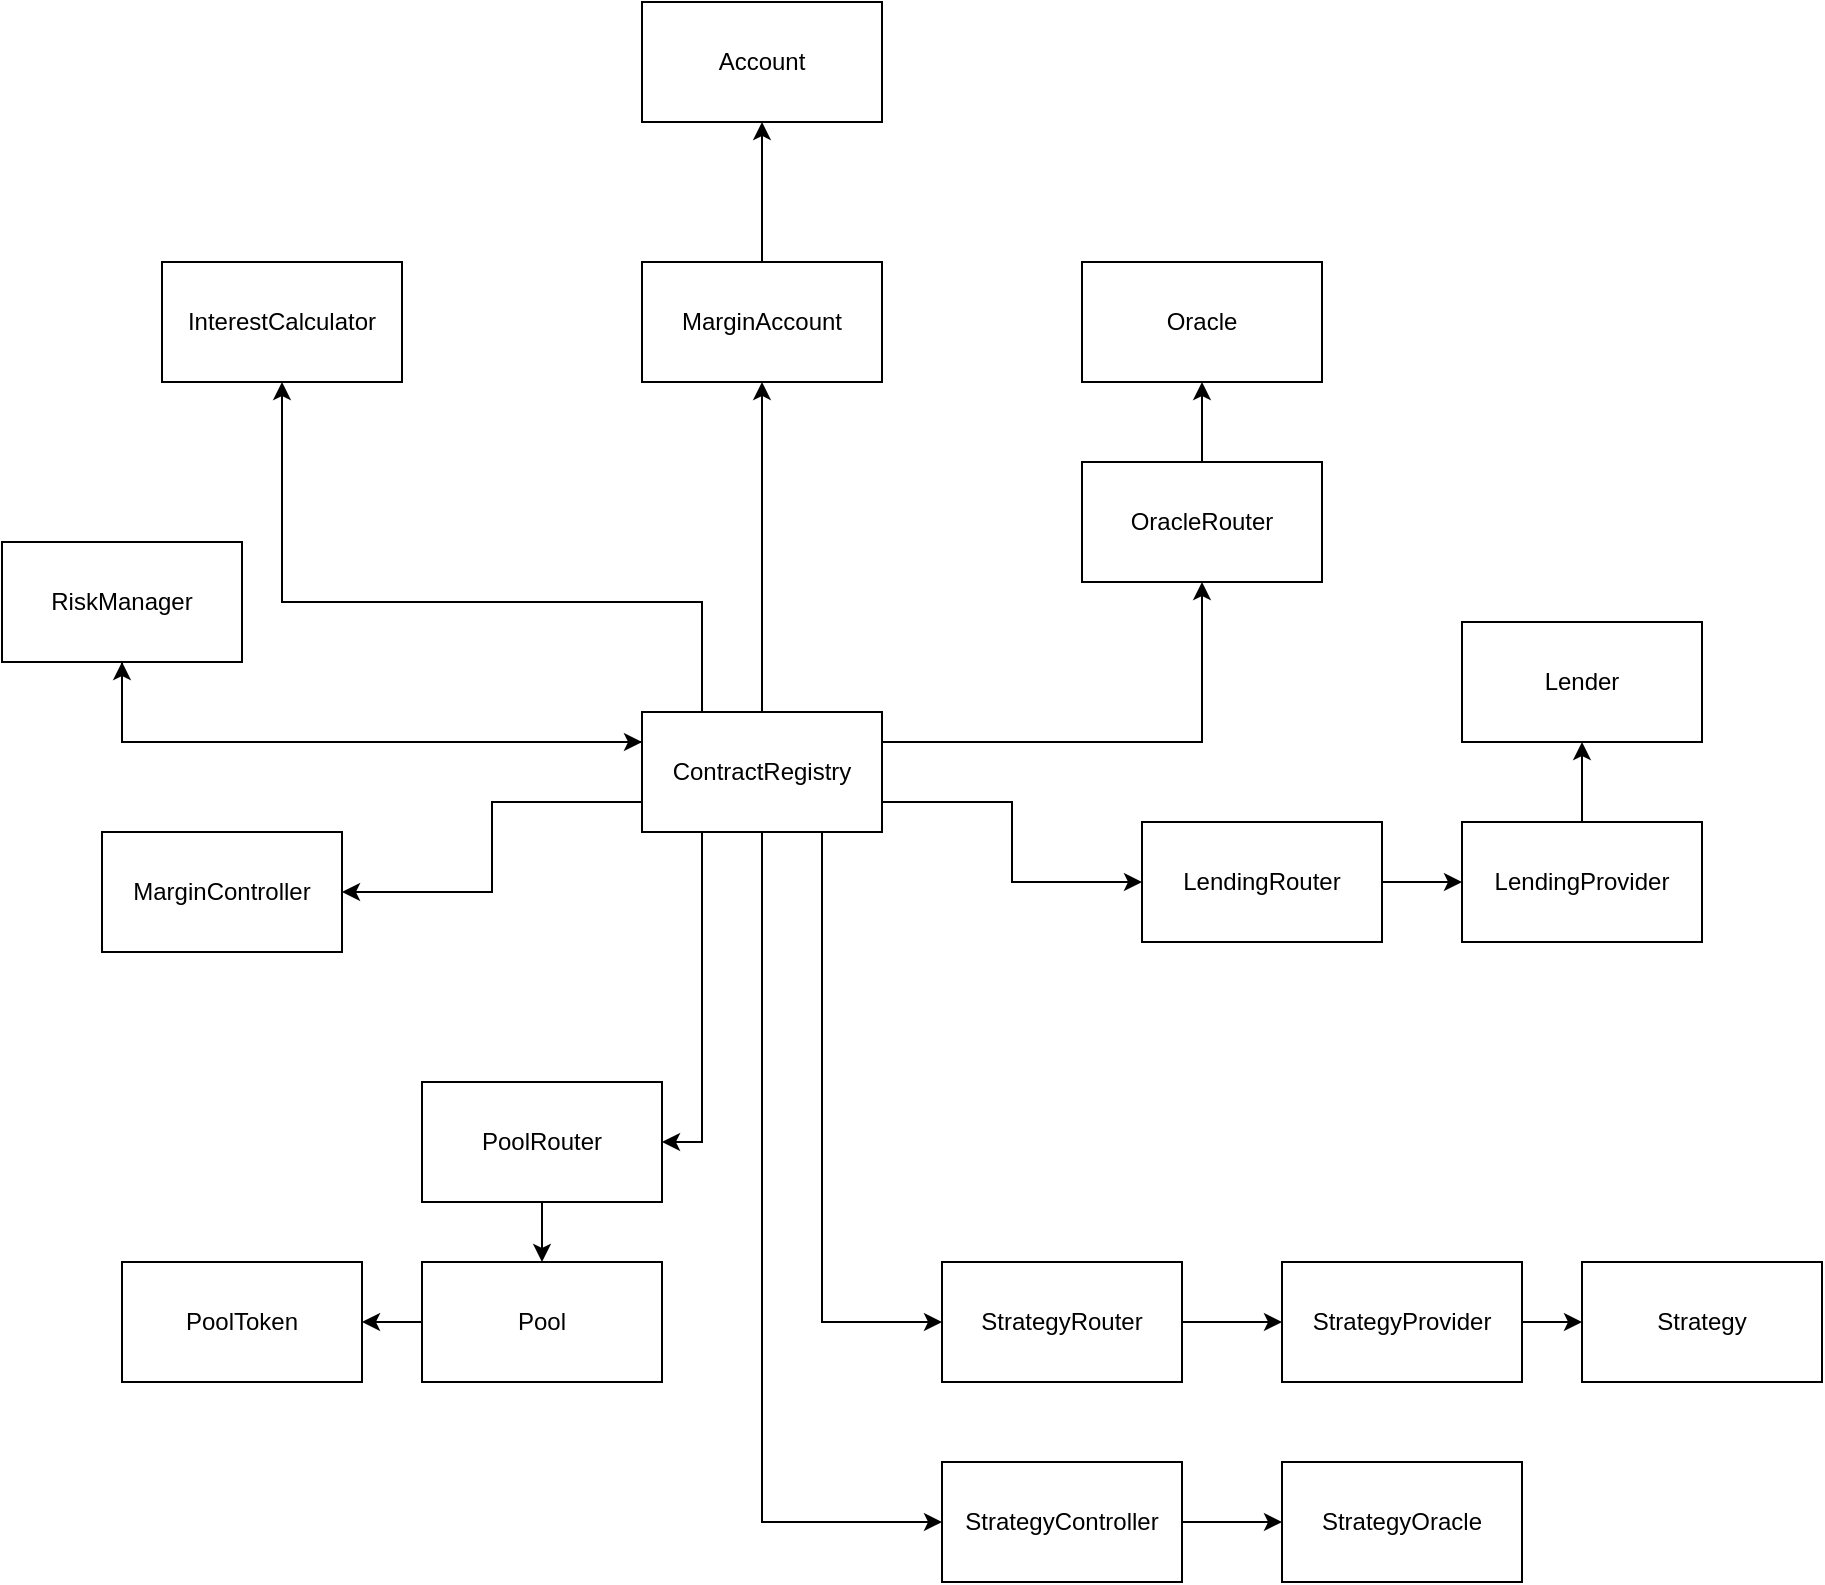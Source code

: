 <mxfile version="17.4.0" type="device"><diagram name="Page-1" id="52a04d89-c75d-2922-d76d-85b35f80e030"><mxGraphModel dx="1673" dy="941" grid="1" gridSize="10" guides="1" tooltips="1" connect="1" arrows="1" fold="1" page="1" pageScale="1" pageWidth="1100" pageHeight="850" background="none" math="0" shadow="0"><root><mxCell id="0"/><mxCell id="1" parent="0"/><mxCell id="1fdf3b25b50cf41e-42" style="edgeStyle=none;html=1;labelBackgroundColor=none;startFill=0;startSize=8;endFill=1;endSize=8;fontFamily=Verdana;fontSize=12;" parent="1" edge="1"><mxGeometry relative="1" as="geometry"><mxPoint x="120" y="440" as="sourcePoint"/></mxGeometry></mxCell><mxCell id="QQnbMLpZ93MSJPsR9M9I-1" value="Lender" style="rounded=0;whiteSpace=wrap;html=1;" parent="1" vertex="1"><mxGeometry x="900" y="350" width="120" height="60" as="geometry"/></mxCell><mxCell id="YldHDxRCTtaJmYDm-NVi-25" style="edgeStyle=orthogonalEdgeStyle;rounded=0;orthogonalLoop=1;jettySize=auto;html=1;entryX=0.5;entryY=1;entryDx=0;entryDy=0;" edge="1" parent="1" source="QQnbMLpZ93MSJPsR9M9I-2" target="QQnbMLpZ93MSJPsR9M9I-1"><mxGeometry relative="1" as="geometry"/></mxCell><mxCell id="QQnbMLpZ93MSJPsR9M9I-2" value="LendingProvider" style="rounded=0;whiteSpace=wrap;html=1;" parent="1" vertex="1"><mxGeometry x="900" y="450" width="120" height="60" as="geometry"/></mxCell><mxCell id="YldHDxRCTtaJmYDm-NVi-24" style="edgeStyle=orthogonalEdgeStyle;rounded=0;orthogonalLoop=1;jettySize=auto;html=1;entryX=0;entryY=0.5;entryDx=0;entryDy=0;" edge="1" parent="1" source="QQnbMLpZ93MSJPsR9M9I-3" target="QQnbMLpZ93MSJPsR9M9I-2"><mxGeometry relative="1" as="geometry"/></mxCell><mxCell id="QQnbMLpZ93MSJPsR9M9I-3" value="LendingRouter" style="rounded=0;whiteSpace=wrap;html=1;" parent="1" vertex="1"><mxGeometry x="740" y="450" width="120" height="60" as="geometry"/></mxCell><mxCell id="QQnbMLpZ93MSJPsR9M9I-8" value="InterestCalculator" style="rounded=0;whiteSpace=wrap;html=1;" parent="1" vertex="1"><mxGeometry x="250" y="170" width="120" height="60" as="geometry"/></mxCell><mxCell id="YldHDxRCTtaJmYDm-NVi-19" style="edgeStyle=orthogonalEdgeStyle;rounded=0;orthogonalLoop=1;jettySize=auto;html=1;entryX=0;entryY=0.25;entryDx=0;entryDy=0;" edge="1" parent="1" source="QQnbMLpZ93MSJPsR9M9I-9" target="QQnbMLpZ93MSJPsR9M9I-32"><mxGeometry relative="1" as="geometry"><Array as="points"><mxPoint x="230" y="410"/></Array></mxGeometry></mxCell><mxCell id="QQnbMLpZ93MSJPsR9M9I-9" value="RiskManager" style="rounded=0;whiteSpace=wrap;html=1;" parent="1" vertex="1"><mxGeometry x="170" y="310" width="120" height="60" as="geometry"/></mxCell><mxCell id="QQnbMLpZ93MSJPsR9M9I-11" value="MarginController" style="rounded=0;whiteSpace=wrap;html=1;" parent="1" vertex="1"><mxGeometry x="220" y="455" width="120" height="60" as="geometry"/></mxCell><mxCell id="YldHDxRCTtaJmYDm-NVi-22" style="edgeStyle=orthogonalEdgeStyle;rounded=0;orthogonalLoop=1;jettySize=auto;html=1;" edge="1" parent="1" source="QQnbMLpZ93MSJPsR9M9I-13" target="YldHDxRCTtaJmYDm-NVi-1"><mxGeometry relative="1" as="geometry"/></mxCell><mxCell id="QQnbMLpZ93MSJPsR9M9I-13" value="OracleRouter" style="rounded=0;whiteSpace=wrap;html=1;" parent="1" vertex="1"><mxGeometry x="710" y="270" width="120" height="60" as="geometry"/></mxCell><mxCell id="YldHDxRCTtaJmYDm-NVi-7" style="edgeStyle=orthogonalEdgeStyle;rounded=0;orthogonalLoop=1;jettySize=auto;html=1;" edge="1" parent="1" source="QQnbMLpZ93MSJPsR9M9I-15" target="QQnbMLpZ93MSJPsR9M9I-16"><mxGeometry relative="1" as="geometry"/></mxCell><mxCell id="QQnbMLpZ93MSJPsR9M9I-15" value="PoolRouter" style="rounded=0;whiteSpace=wrap;html=1;" parent="1" vertex="1"><mxGeometry x="380" y="580" width="120" height="60" as="geometry"/></mxCell><mxCell id="YldHDxRCTtaJmYDm-NVi-9" style="edgeStyle=orthogonalEdgeStyle;rounded=0;orthogonalLoop=1;jettySize=auto;html=1;entryX=1;entryY=0.5;entryDx=0;entryDy=0;" edge="1" parent="1" source="QQnbMLpZ93MSJPsR9M9I-16" target="YldHDxRCTtaJmYDm-NVi-3"><mxGeometry relative="1" as="geometry"/></mxCell><mxCell id="QQnbMLpZ93MSJPsR9M9I-16" value="Pool" style="rounded=0;whiteSpace=wrap;html=1;" parent="1" vertex="1"><mxGeometry x="380" y="670" width="120" height="60" as="geometry"/></mxCell><mxCell id="YldHDxRCTtaJmYDm-NVi-13" style="edgeStyle=orthogonalEdgeStyle;rounded=0;orthogonalLoop=1;jettySize=auto;html=1;entryX=0;entryY=0.5;entryDx=0;entryDy=0;" edge="1" parent="1" source="QQnbMLpZ93MSJPsR9M9I-17" target="QQnbMLpZ93MSJPsR9M9I-18"><mxGeometry relative="1" as="geometry"/></mxCell><mxCell id="QQnbMLpZ93MSJPsR9M9I-17" value="StrategyProvider" style="rounded=0;whiteSpace=wrap;html=1;" parent="1" vertex="1"><mxGeometry x="810" y="670" width="120" height="60" as="geometry"/></mxCell><mxCell id="QQnbMLpZ93MSJPsR9M9I-18" value="Strategy" style="rounded=0;whiteSpace=wrap;html=1;" parent="1" vertex="1"><mxGeometry x="960" y="670" width="120" height="60" as="geometry"/></mxCell><mxCell id="QQnbMLpZ93MSJPsR9M9I-19" value="StrategyOracle" style="rounded=0;whiteSpace=wrap;html=1;" parent="1" vertex="1"><mxGeometry x="810" y="770" width="120" height="60" as="geometry"/></mxCell><mxCell id="YldHDxRCTtaJmYDm-NVi-21" style="edgeStyle=orthogonalEdgeStyle;rounded=0;orthogonalLoop=1;jettySize=auto;html=1;entryX=0.5;entryY=1;entryDx=0;entryDy=0;" edge="1" parent="1" source="QQnbMLpZ93MSJPsR9M9I-20" target="YldHDxRCTtaJmYDm-NVi-20"><mxGeometry relative="1" as="geometry"/></mxCell><mxCell id="QQnbMLpZ93MSJPsR9M9I-20" value="MarginAccount" style="rounded=0;whiteSpace=wrap;html=1;" parent="1" vertex="1"><mxGeometry x="490" y="170" width="120" height="60" as="geometry"/></mxCell><mxCell id="YldHDxRCTtaJmYDm-NVi-18" style="edgeStyle=orthogonalEdgeStyle;rounded=0;orthogonalLoop=1;jettySize=auto;html=1;entryX=0.5;entryY=1;entryDx=0;entryDy=0;exitX=0;exitY=0.25;exitDx=0;exitDy=0;" edge="1" parent="1" source="QQnbMLpZ93MSJPsR9M9I-32" target="QQnbMLpZ93MSJPsR9M9I-9"><mxGeometry relative="1" as="geometry"/></mxCell><mxCell id="YldHDxRCTtaJmYDm-NVi-26" style="edgeStyle=orthogonalEdgeStyle;rounded=0;orthogonalLoop=1;jettySize=auto;html=1;entryX=0.5;entryY=1;entryDx=0;entryDy=0;exitX=1;exitY=0.25;exitDx=0;exitDy=0;" edge="1" parent="1" source="QQnbMLpZ93MSJPsR9M9I-32" target="QQnbMLpZ93MSJPsR9M9I-13"><mxGeometry relative="1" as="geometry"/></mxCell><mxCell id="YldHDxRCTtaJmYDm-NVi-27" style="edgeStyle=orthogonalEdgeStyle;rounded=0;orthogonalLoop=1;jettySize=auto;html=1;entryX=0.5;entryY=1;entryDx=0;entryDy=0;" edge="1" parent="1" source="QQnbMLpZ93MSJPsR9M9I-32" target="QQnbMLpZ93MSJPsR9M9I-20"><mxGeometry relative="1" as="geometry"/></mxCell><mxCell id="YldHDxRCTtaJmYDm-NVi-28" style="edgeStyle=orthogonalEdgeStyle;rounded=0;orthogonalLoop=1;jettySize=auto;html=1;exitX=0.25;exitY=0;exitDx=0;exitDy=0;entryX=0.5;entryY=1;entryDx=0;entryDy=0;" edge="1" parent="1" source="QQnbMLpZ93MSJPsR9M9I-32" target="QQnbMLpZ93MSJPsR9M9I-8"><mxGeometry relative="1" as="geometry"><Array as="points"><mxPoint x="520" y="340"/><mxPoint x="310" y="340"/></Array></mxGeometry></mxCell><mxCell id="YldHDxRCTtaJmYDm-NVi-30" style="edgeStyle=orthogonalEdgeStyle;rounded=0;orthogonalLoop=1;jettySize=auto;html=1;exitX=1;exitY=0.75;exitDx=0;exitDy=0;entryX=0;entryY=0.5;entryDx=0;entryDy=0;" edge="1" parent="1" source="QQnbMLpZ93MSJPsR9M9I-32" target="QQnbMLpZ93MSJPsR9M9I-3"><mxGeometry relative="1" as="geometry"/></mxCell><mxCell id="YldHDxRCTtaJmYDm-NVi-31" style="edgeStyle=orthogonalEdgeStyle;rounded=0;orthogonalLoop=1;jettySize=auto;html=1;exitX=0;exitY=0.75;exitDx=0;exitDy=0;entryX=1;entryY=0.5;entryDx=0;entryDy=0;" edge="1" parent="1" source="QQnbMLpZ93MSJPsR9M9I-32" target="QQnbMLpZ93MSJPsR9M9I-11"><mxGeometry relative="1" as="geometry"/></mxCell><mxCell id="YldHDxRCTtaJmYDm-NVi-33" style="edgeStyle=orthogonalEdgeStyle;rounded=0;orthogonalLoop=1;jettySize=auto;html=1;exitX=0.25;exitY=1;exitDx=0;exitDy=0;entryX=1;entryY=0.5;entryDx=0;entryDy=0;" edge="1" parent="1" source="QQnbMLpZ93MSJPsR9M9I-32" target="QQnbMLpZ93MSJPsR9M9I-15"><mxGeometry relative="1" as="geometry"/></mxCell><mxCell id="YldHDxRCTtaJmYDm-NVi-34" style="edgeStyle=orthogonalEdgeStyle;rounded=0;orthogonalLoop=1;jettySize=auto;html=1;exitX=0.5;exitY=1;exitDx=0;exitDy=0;entryX=0;entryY=0.5;entryDx=0;entryDy=0;" edge="1" parent="1" source="QQnbMLpZ93MSJPsR9M9I-32" target="YldHDxRCTtaJmYDm-NVi-15"><mxGeometry relative="1" as="geometry"/></mxCell><mxCell id="YldHDxRCTtaJmYDm-NVi-36" style="edgeStyle=orthogonalEdgeStyle;rounded=0;orthogonalLoop=1;jettySize=auto;html=1;exitX=0.75;exitY=1;exitDx=0;exitDy=0;entryX=0;entryY=0.5;entryDx=0;entryDy=0;" edge="1" parent="1" source="QQnbMLpZ93MSJPsR9M9I-32" target="YldHDxRCTtaJmYDm-NVi-6"><mxGeometry relative="1" as="geometry"/></mxCell><mxCell id="QQnbMLpZ93MSJPsR9M9I-32" value="ContractRegistry" style="rounded=0;whiteSpace=wrap;html=1;" parent="1" vertex="1"><mxGeometry x="490" y="395" width="120" height="60" as="geometry"/></mxCell><mxCell id="YldHDxRCTtaJmYDm-NVi-1" value="Oracle" style="rounded=0;whiteSpace=wrap;html=1;" vertex="1" parent="1"><mxGeometry x="710" y="170" width="120" height="60" as="geometry"/></mxCell><mxCell id="YldHDxRCTtaJmYDm-NVi-3" value="PoolToken" style="rounded=0;whiteSpace=wrap;html=1;" vertex="1" parent="1"><mxGeometry x="230" y="670" width="120" height="60" as="geometry"/></mxCell><mxCell id="YldHDxRCTtaJmYDm-NVi-12" style="edgeStyle=orthogonalEdgeStyle;rounded=0;orthogonalLoop=1;jettySize=auto;html=1;" edge="1" parent="1" source="YldHDxRCTtaJmYDm-NVi-6" target="QQnbMLpZ93MSJPsR9M9I-17"><mxGeometry relative="1" as="geometry"/></mxCell><mxCell id="YldHDxRCTtaJmYDm-NVi-6" value="StrategyRouter" style="rounded=0;whiteSpace=wrap;html=1;" vertex="1" parent="1"><mxGeometry x="640" y="670" width="120" height="60" as="geometry"/></mxCell><mxCell id="YldHDxRCTtaJmYDm-NVi-17" style="edgeStyle=orthogonalEdgeStyle;rounded=0;orthogonalLoop=1;jettySize=auto;html=1;" edge="1" parent="1" source="YldHDxRCTtaJmYDm-NVi-15" target="QQnbMLpZ93MSJPsR9M9I-19"><mxGeometry relative="1" as="geometry"/></mxCell><mxCell id="YldHDxRCTtaJmYDm-NVi-15" value="StrategyController" style="rounded=0;whiteSpace=wrap;html=1;" vertex="1" parent="1"><mxGeometry x="640" y="770" width="120" height="60" as="geometry"/></mxCell><mxCell id="YldHDxRCTtaJmYDm-NVi-20" value="Account" style="rounded=0;whiteSpace=wrap;html=1;" vertex="1" parent="1"><mxGeometry x="490" y="40" width="120" height="60" as="geometry"/></mxCell></root></mxGraphModel></diagram></mxfile>
